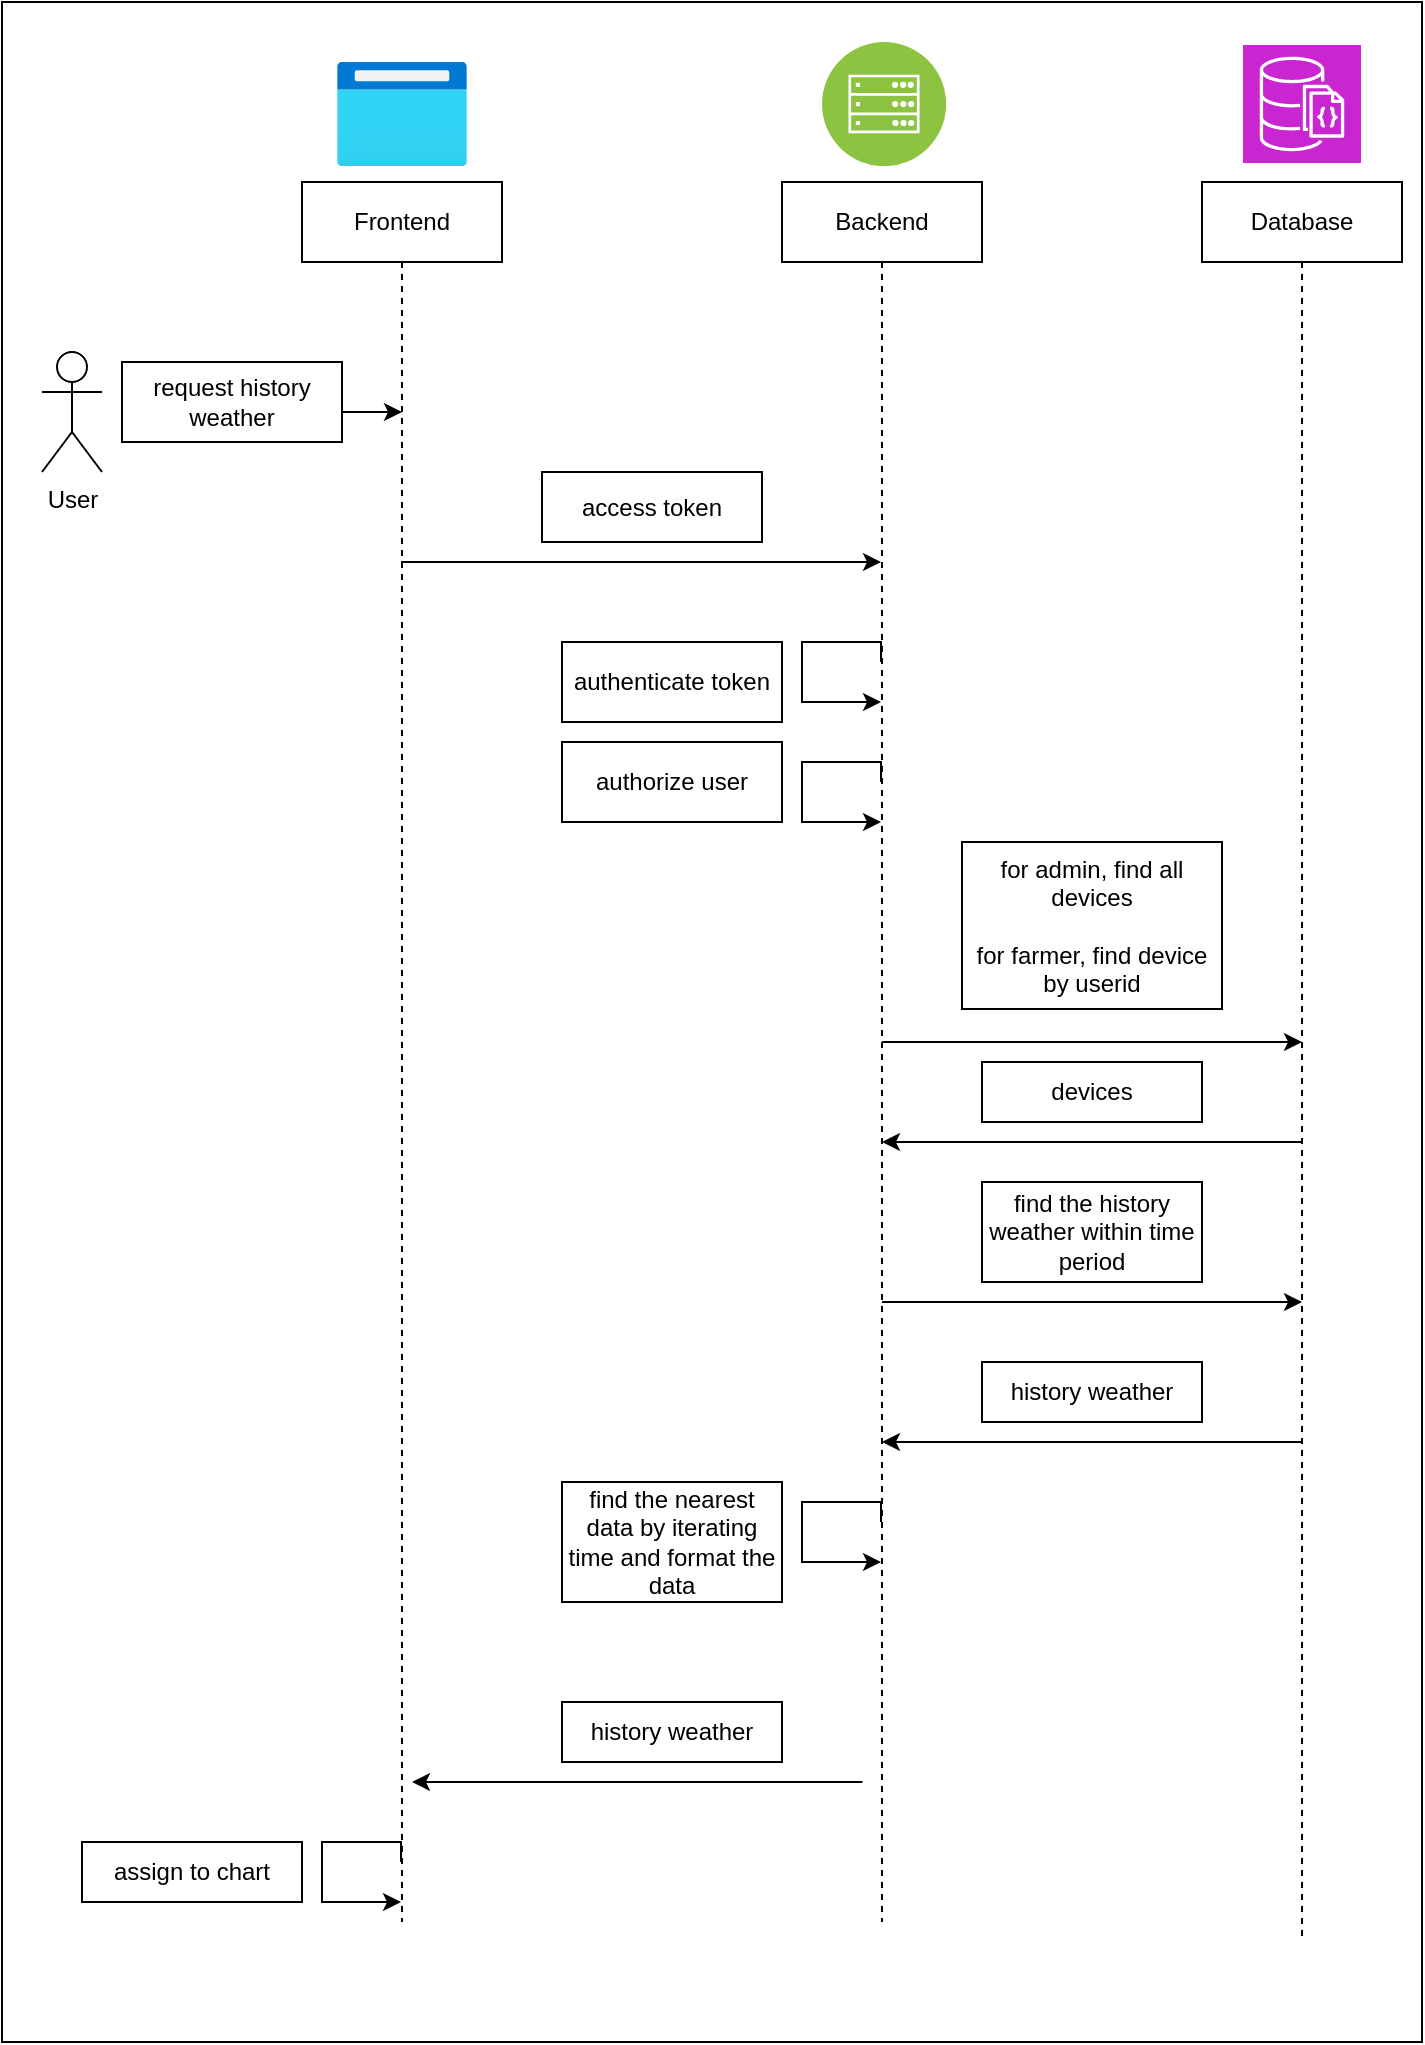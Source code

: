 <mxfile version="25.0.3">
  <diagram name="Page-1" id="TO6kB4z5MBMpsq3OqiZG">
    <mxGraphModel dx="1050" dy="557" grid="1" gridSize="10" guides="1" tooltips="1" connect="1" arrows="1" fold="1" page="1" pageScale="1" pageWidth="850" pageHeight="1100" math="0" shadow="0">
      <root>
        <mxCell id="0" />
        <mxCell id="1" parent="0" />
        <mxCell id="CNRwapALjiDlOtm1awMn-6" value="" style="rounded=0;whiteSpace=wrap;html=1;" parent="1" vertex="1">
          <mxGeometry x="220" y="20" width="710" height="1020" as="geometry" />
        </mxCell>
        <mxCell id="CNRwapALjiDlOtm1awMn-7" style="edgeStyle=orthogonalEdgeStyle;rounded=0;orthogonalLoop=1;jettySize=auto;html=1;curved=0;" parent="1" edge="1">
          <mxGeometry relative="1" as="geometry">
            <Array as="points">
              <mxPoint x="510" y="300" />
              <mxPoint x="510" y="300" />
            </Array>
            <mxPoint x="419.5" y="300" as="sourcePoint" />
            <mxPoint x="659.5" y="300" as="targetPoint" />
          </mxGeometry>
        </mxCell>
        <mxCell id="CNRwapALjiDlOtm1awMn-8" value="access token" style="html=1;whiteSpace=wrap;" parent="1" vertex="1">
          <mxGeometry x="490" y="255" width="110" height="35" as="geometry" />
        </mxCell>
        <mxCell id="CNRwapALjiDlOtm1awMn-9" style="edgeStyle=orthogonalEdgeStyle;rounded=0;orthogonalLoop=1;jettySize=auto;html=1;curved=0;" parent="1" edge="1">
          <mxGeometry relative="1" as="geometry">
            <mxPoint x="659.5" y="350" as="sourcePoint" />
            <mxPoint x="659.5" y="370" as="targetPoint" />
            <Array as="points">
              <mxPoint x="620" y="340" />
            </Array>
          </mxGeometry>
        </mxCell>
        <mxCell id="CNRwapALjiDlOtm1awMn-10" value="authenticate token" style="html=1;whiteSpace=wrap;" parent="1" vertex="1">
          <mxGeometry x="500" y="340" width="110" height="40" as="geometry" />
        </mxCell>
        <mxCell id="ds1MS7w25QjL1ORueq1j-14" style="edgeStyle=orthogonalEdgeStyle;rounded=0;orthogonalLoop=1;jettySize=auto;html=1;curved=0;" parent="1" edge="1">
          <mxGeometry relative="1" as="geometry">
            <Array as="points">
              <mxPoint x="730.5" y="540" />
              <mxPoint x="730.5" y="540" />
            </Array>
            <mxPoint x="660" y="540" as="sourcePoint" />
            <mxPoint x="870" y="540" as="targetPoint" />
          </mxGeometry>
        </mxCell>
        <mxCell id="ds1MS7w25QjL1ORueq1j-2" value="Backend" style="shape=umlLifeline;perimeter=lifelinePerimeter;whiteSpace=wrap;html=1;container=1;dropTarget=0;collapsible=0;recursiveResize=0;outlineConnect=0;portConstraint=eastwest;newEdgeStyle={&quot;curved&quot;:0,&quot;rounded&quot;:0};" parent="1" vertex="1">
          <mxGeometry x="610" y="110" width="100" height="870" as="geometry" />
        </mxCell>
        <mxCell id="ds1MS7w25QjL1ORueq1j-3" value="Database" style="shape=umlLifeline;perimeter=lifelinePerimeter;whiteSpace=wrap;html=1;container=1;dropTarget=0;collapsible=0;recursiveResize=0;outlineConnect=0;portConstraint=eastwest;newEdgeStyle={&quot;curved&quot;:0,&quot;rounded&quot;:0};" parent="1" vertex="1">
          <mxGeometry x="820" y="110" width="100" height="880" as="geometry" />
        </mxCell>
        <mxCell id="ds1MS7w25QjL1ORueq1j-20" value="devices" style="html=1;whiteSpace=wrap;" parent="1" vertex="1">
          <mxGeometry x="710" y="550" width="110" height="30" as="geometry" />
        </mxCell>
        <mxCell id="iVlFPtmmlEYchxga2JXQ-9" style="edgeStyle=orthogonalEdgeStyle;rounded=0;orthogonalLoop=1;jettySize=auto;html=1;curved=0;" parent="1" edge="1">
          <mxGeometry relative="1" as="geometry">
            <mxPoint x="870" y="590" as="sourcePoint" />
            <mxPoint x="660" y="590" as="targetPoint" />
            <Array as="points">
              <mxPoint x="830.5" y="590" />
              <mxPoint x="830.5" y="590" />
            </Array>
          </mxGeometry>
        </mxCell>
        <mxCell id="B1_j8ZbPT3PzYgEqwr39-3" value="" style="image;aspect=fixed;perimeter=ellipsePerimeter;html=1;align=center;shadow=0;dashed=0;fontColor=#4277BB;labelBackgroundColor=default;fontSize=12;spacingTop=3;image=img/lib/ibm/infrastructure/mobile_backend.svg;" parent="1" vertex="1">
          <mxGeometry x="630" y="40" width="62" height="62" as="geometry" />
        </mxCell>
        <mxCell id="B1_j8ZbPT3PzYgEqwr39-4" value="" style="sketch=0;points=[[0,0,0],[0.25,0,0],[0.5,0,0],[0.75,0,0],[1,0,0],[0,1,0],[0.25,1,0],[0.5,1,0],[0.75,1,0],[1,1,0],[0,0.25,0],[0,0.5,0],[0,0.75,0],[1,0.25,0],[1,0.5,0],[1,0.75,0]];outlineConnect=0;fontColor=#232F3E;fillColor=#C925D1;strokeColor=#ffffff;dashed=0;verticalLabelPosition=bottom;verticalAlign=top;align=center;html=1;fontSize=12;fontStyle=0;aspect=fixed;shape=mxgraph.aws4.resourceIcon;resIcon=mxgraph.aws4.documentdb_with_mongodb_compatibility;" parent="1" vertex="1">
          <mxGeometry x="840.5" y="41.5" width="59" height="59" as="geometry" />
        </mxCell>
        <mxCell id="CODazpXLHY-GL3RTQAhL-22" value="" style="endArrow=classic;html=1;rounded=0;" parent="1" edge="1">
          <mxGeometry width="50" height="50" relative="1" as="geometry">
            <mxPoint x="650.25" y="910" as="sourcePoint" />
            <mxPoint x="425" y="910" as="targetPoint" />
          </mxGeometry>
        </mxCell>
        <mxCell id="CODazpXLHY-GL3RTQAhL-23" value="history weather" style="html=1;whiteSpace=wrap;" parent="1" vertex="1">
          <mxGeometry x="500" y="870" width="110" height="30" as="geometry" />
        </mxCell>
        <mxCell id="hvCD2QtILBZ2bcFVSlkV-4" value="for admin, find all devices&lt;br&gt;&lt;br&gt;for farmer, find device by userid" style="html=1;whiteSpace=wrap;" parent="1" vertex="1">
          <mxGeometry x="700" y="440" width="130" height="83.5" as="geometry" />
        </mxCell>
        <mxCell id="7ROorTEk_Ga1uGUvGw2F-1" style="edgeStyle=orthogonalEdgeStyle;rounded=0;orthogonalLoop=1;jettySize=auto;html=1;curved=0;" parent="1" edge="1">
          <mxGeometry relative="1" as="geometry">
            <Array as="points">
              <mxPoint x="730.5" y="670" />
              <mxPoint x="730.5" y="670" />
            </Array>
            <mxPoint x="660" y="670" as="sourcePoint" />
            <mxPoint x="870" y="670" as="targetPoint" />
          </mxGeometry>
        </mxCell>
        <mxCell id="7ROorTEk_Ga1uGUvGw2F-2" value="find the history weather within time period" style="html=1;whiteSpace=wrap;" parent="1" vertex="1">
          <mxGeometry x="710" y="610" width="110" height="50" as="geometry" />
        </mxCell>
        <mxCell id="7ROorTEk_Ga1uGUvGw2F-3" style="edgeStyle=orthogonalEdgeStyle;rounded=0;orthogonalLoop=1;jettySize=auto;html=1;curved=0;" parent="1" edge="1">
          <mxGeometry relative="1" as="geometry">
            <mxPoint x="870" y="740" as="sourcePoint" />
            <mxPoint x="660" y="740" as="targetPoint" />
            <Array as="points">
              <mxPoint x="830.5" y="740" />
              <mxPoint x="830.5" y="740" />
            </Array>
          </mxGeometry>
        </mxCell>
        <mxCell id="7ROorTEk_Ga1uGUvGw2F-4" value="history weather" style="html=1;whiteSpace=wrap;" parent="1" vertex="1">
          <mxGeometry x="710" y="700" width="110" height="30" as="geometry" />
        </mxCell>
        <mxCell id="CNRwapALjiDlOtm1awMn-1" value="Frontend" style="shape=umlLifeline;perimeter=lifelinePerimeter;whiteSpace=wrap;html=1;container=1;dropTarget=0;collapsible=0;recursiveResize=0;outlineConnect=0;portConstraint=eastwest;newEdgeStyle={&quot;curved&quot;:0,&quot;rounded&quot;:0};" parent="1" vertex="1">
          <mxGeometry x="370" y="110" width="100" height="870" as="geometry" />
        </mxCell>
        <mxCell id="CNRwapALjiDlOtm1awMn-2" value="" style="image;aspect=fixed;html=1;points=[];align=center;fontSize=12;image=img/lib/azure2/general/Browser.svg;" parent="1" vertex="1">
          <mxGeometry x="387.5" y="50" width="65" height="52" as="geometry" />
        </mxCell>
        <mxCell id="CNRwapALjiDlOtm1awMn-3" value="User" style="shape=umlActor;verticalLabelPosition=bottom;verticalAlign=top;html=1;" parent="1" vertex="1">
          <mxGeometry x="240" y="195" width="30" height="60" as="geometry" />
        </mxCell>
        <mxCell id="CNRwapALjiDlOtm1awMn-4" style="rounded=0;orthogonalLoop=1;jettySize=auto;html=1;" parent="1" edge="1">
          <mxGeometry relative="1" as="geometry">
            <mxPoint x="320" y="225" as="sourcePoint" />
            <mxPoint x="420" y="225" as="targetPoint" />
          </mxGeometry>
        </mxCell>
        <mxCell id="CNRwapALjiDlOtm1awMn-5" value="request history weather" style="html=1;whiteSpace=wrap;" parent="1" vertex="1">
          <mxGeometry x="280" y="200" width="110" height="40" as="geometry" />
        </mxCell>
        <mxCell id="CNRwapALjiDlOtm1awMn-11" style="edgeStyle=orthogonalEdgeStyle;rounded=0;orthogonalLoop=1;jettySize=auto;html=1;curved=0;" parent="1" edge="1">
          <mxGeometry relative="1" as="geometry">
            <mxPoint x="659.5" y="410" as="sourcePoint" />
            <mxPoint x="659.5" y="430" as="targetPoint" />
            <Array as="points">
              <mxPoint x="620" y="400" />
            </Array>
          </mxGeometry>
        </mxCell>
        <mxCell id="CNRwapALjiDlOtm1awMn-12" value="authorize user" style="html=1;whiteSpace=wrap;" parent="1" vertex="1">
          <mxGeometry x="500" y="390" width="110" height="40" as="geometry" />
        </mxCell>
        <mxCell id="EyBDUkTO2ReFdzm5BRMn-1" style="edgeStyle=orthogonalEdgeStyle;rounded=0;orthogonalLoop=1;jettySize=auto;html=1;curved=0;" edge="1" parent="1">
          <mxGeometry relative="1" as="geometry">
            <mxPoint x="659.5" y="780" as="sourcePoint" />
            <mxPoint x="659.5" y="800" as="targetPoint" />
            <Array as="points">
              <mxPoint x="620" y="770" />
            </Array>
          </mxGeometry>
        </mxCell>
        <mxCell id="EyBDUkTO2ReFdzm5BRMn-2" value="find the nearest data by iterating time and format the data" style="html=1;whiteSpace=wrap;" vertex="1" parent="1">
          <mxGeometry x="500" y="760" width="110" height="60" as="geometry" />
        </mxCell>
        <mxCell id="EyBDUkTO2ReFdzm5BRMn-3" style="edgeStyle=orthogonalEdgeStyle;rounded=0;orthogonalLoop=1;jettySize=auto;html=1;curved=0;" edge="1" parent="1">
          <mxGeometry relative="1" as="geometry">
            <mxPoint x="419.5" y="950" as="sourcePoint" />
            <mxPoint x="419.5" y="970" as="targetPoint" />
            <Array as="points">
              <mxPoint x="380" y="940" />
            </Array>
          </mxGeometry>
        </mxCell>
        <mxCell id="EyBDUkTO2ReFdzm5BRMn-4" value="assign to chart" style="html=1;whiteSpace=wrap;" vertex="1" parent="1">
          <mxGeometry x="260" y="940" width="110" height="30" as="geometry" />
        </mxCell>
      </root>
    </mxGraphModel>
  </diagram>
</mxfile>
